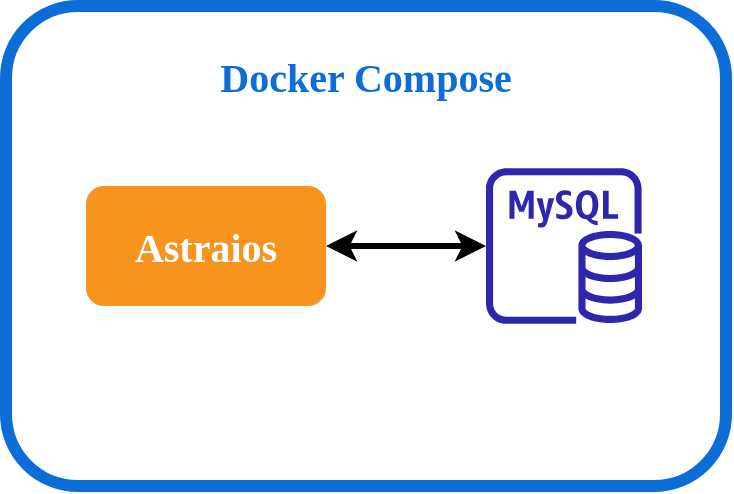 <mxfile version="21.6.8" type="device">
  <diagram name="Page-1" id="BstkCdcP1-1aaSHww0IR">
    <mxGraphModel dx="1306" dy="830" grid="1" gridSize="10" guides="1" tooltips="1" connect="1" arrows="1" fold="1" page="1" pageScale="1" pageWidth="850" pageHeight="1100" math="0" shadow="0">
      <root>
        <mxCell id="0" />
        <mxCell id="1" parent="0" />
        <mxCell id="p8amhBj57HxGas6HryD6-1" value="" style="rounded=1;whiteSpace=wrap;html=1;fillColor=none;strokeColor=#0C6DD7;strokeWidth=6;" vertex="1" parent="1">
          <mxGeometry x="280" y="240" width="360" height="240" as="geometry" />
        </mxCell>
        <mxCell id="p8amhBj57HxGas6HryD6-7" style="edgeStyle=orthogonalEdgeStyle;rounded=0;orthogonalLoop=1;jettySize=auto;html=1;exitX=1;exitY=0.5;exitDx=0;exitDy=0;startArrow=classic;startFill=1;strokeWidth=3;" edge="1" parent="1" source="p8amhBj57HxGas6HryD6-3" target="p8amhBj57HxGas6HryD6-6">
          <mxGeometry relative="1" as="geometry" />
        </mxCell>
        <mxCell id="p8amhBj57HxGas6HryD6-3" value="&lt;font size=&quot;1&quot; face=&quot;Ubuntu&quot; color=&quot;#ffffff&quot;&gt;&lt;b style=&quot;font-size: 20px;&quot;&gt;Astraios&lt;/b&gt;&lt;/font&gt;" style="rounded=1;whiteSpace=wrap;html=1;strokeWidth=3;strokeColor=none;fillColor=#F7941E;" vertex="1" parent="1">
          <mxGeometry x="320" y="330" width="120" height="60" as="geometry" />
        </mxCell>
        <mxCell id="p8amhBj57HxGas6HryD6-4" value="&lt;font style=&quot;font-size: 20px;&quot; color=&quot;#0c6dd7&quot; face=&quot;Ubuntu&quot;&gt;&lt;b&gt;Docker Compose&lt;/b&gt;&lt;/font&gt;" style="text;html=1;strokeColor=none;fillColor=none;align=center;verticalAlign=middle;whiteSpace=wrap;rounded=0;" vertex="1" parent="1">
          <mxGeometry x="355" y="260" width="210" height="30" as="geometry" />
        </mxCell>
        <mxCell id="p8amhBj57HxGas6HryD6-6" value="" style="sketch=0;outlineConnect=0;fontColor=#232F3E;gradientColor=none;fillColor=#2E27AD;strokeColor=none;dashed=0;verticalLabelPosition=bottom;verticalAlign=top;align=center;html=1;fontSize=12;fontStyle=0;aspect=fixed;pointerEvents=1;shape=mxgraph.aws4.rds_mysql_instance;" vertex="1" parent="1">
          <mxGeometry x="520" y="321" width="78" height="78" as="geometry" />
        </mxCell>
      </root>
    </mxGraphModel>
  </diagram>
</mxfile>
